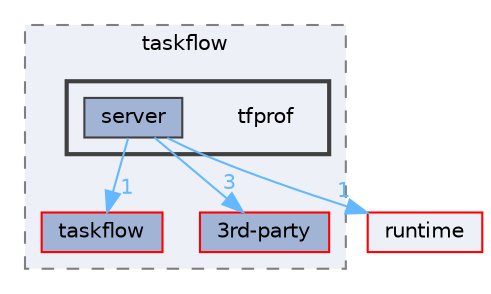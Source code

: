 digraph "external/taskflow/tfprof"
{
 // LATEX_PDF_SIZE
  bgcolor="transparent";
  edge [fontname=Helvetica,fontsize=10,labelfontname=Helvetica,labelfontsize=10];
  node [fontname=Helvetica,fontsize=10,shape=box,height=0.2,width=0.4];
  compound=true
  subgraph clusterdir_a586d2919c2294cf68ed57ec5a464d2f {
    graph [ bgcolor="#edf0f7", pencolor="grey50", label="taskflow", fontname=Helvetica,fontsize=10 style="filled,dashed", URL="dir_a586d2919c2294cf68ed57ec5a464d2f.html",tooltip="root taskflow include dir"]
  dir_335c31d98076110d53a13c1a0e3daa75 [label="taskflow", fillcolor="#a2b4d6", color="red", style="filled", URL="dir_335c31d98076110d53a13c1a0e3daa75.html",tooltip=""];
  dir_8a551ad5ddcada96b3faa8407baf5b5b [label="3rd-party", fillcolor="#a2b4d6", color="red", style="filled", URL="dir_8a551ad5ddcada96b3faa8407baf5b5b.html",tooltip=""];
  subgraph clusterdir_ce0ec3e83f64cbc14d361170f632d7cc {
    graph [ bgcolor="#edf0f7", pencolor="grey25", label="", fontname=Helvetica,fontsize=10 style="filled,bold", URL="dir_ce0ec3e83f64cbc14d361170f632d7cc.html",tooltip=""]
    dir_ce0ec3e83f64cbc14d361170f632d7cc [shape=plaintext, label="tfprof"];
  dir_f0f2a33f2862d3c3316ae2f9ad99eb28 [label="server", fillcolor="#a2b4d6", color="grey25", style="filled", URL="dir_f0f2a33f2862d3c3316ae2f9ad99eb28.html",tooltip=""];
  }
  }
  dir_cb031e414f281a658b23dddb30bb9d2c [label="runtime", fillcolor="#edf0f7", color="red", style="filled", URL="dir_cb031e414f281a658b23dddb30bb9d2c.html",tooltip=""];
  dir_f0f2a33f2862d3c3316ae2f9ad99eb28->dir_335c31d98076110d53a13c1a0e3daa75 [headlabel="1", labeldistance=1.5 headhref="dir_000651_000820.html" href="dir_000651_000820.html" color="steelblue1" fontcolor="steelblue1"];
  dir_f0f2a33f2862d3c3316ae2f9ad99eb28->dir_8a551ad5ddcada96b3faa8407baf5b5b [headlabel="3", labeldistance=1.5 headhref="dir_000651_000012.html" href="dir_000651_000012.html" color="steelblue1" fontcolor="steelblue1"];
  dir_f0f2a33f2862d3c3316ae2f9ad99eb28->dir_cb031e414f281a658b23dddb30bb9d2c [headlabel="1", labeldistance=1.5 headhref="dir_000651_000628.html" href="dir_000651_000628.html" color="steelblue1" fontcolor="steelblue1"];
}
